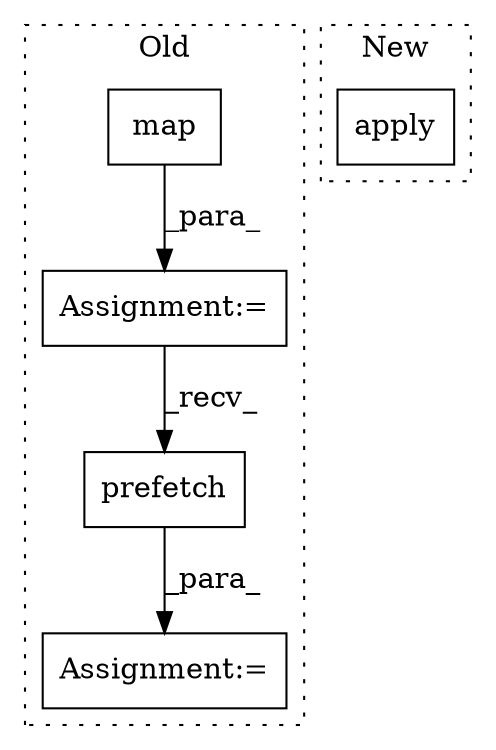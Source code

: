 digraph G {
subgraph cluster0 {
1 [label="prefetch" a="32" s="3837,3856" l="9,1" shape="box"];
3 [label="Assignment:=" a="7" s="3828" l="1" shape="box"];
4 [label="Assignment:=" a="7" s="3758" l="1" shape="box"];
5 [label="map" a="32" s="3767,3814" l="4,1" shape="box"];
label = "Old";
style="dotted";
}
subgraph cluster1 {
2 [label="apply" a="32" s="4039,4090" l="6,1" shape="box"];
label = "New";
style="dotted";
}
1 -> 3 [label="_para_"];
4 -> 1 [label="_recv_"];
5 -> 4 [label="_para_"];
}
